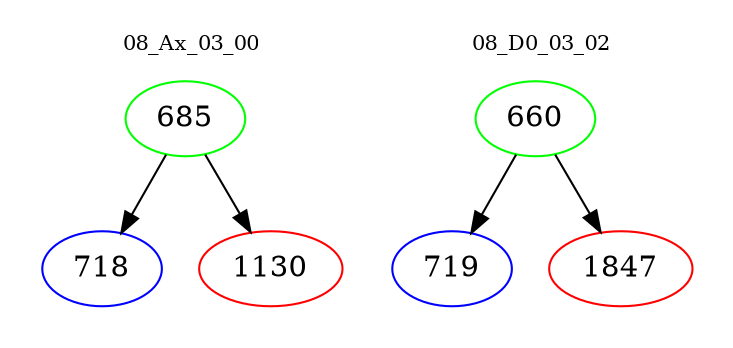 digraph{
subgraph cluster_0 {
color = white
label = "08_Ax_03_00";
fontsize=10;
T0_685 [label="685", color="green"]
T0_685 -> T0_718 [color="black"]
T0_718 [label="718", color="blue"]
T0_685 -> T0_1130 [color="black"]
T0_1130 [label="1130", color="red"]
}
subgraph cluster_1 {
color = white
label = "08_D0_03_02";
fontsize=10;
T1_660 [label="660", color="green"]
T1_660 -> T1_719 [color="black"]
T1_719 [label="719", color="blue"]
T1_660 -> T1_1847 [color="black"]
T1_1847 [label="1847", color="red"]
}
}
